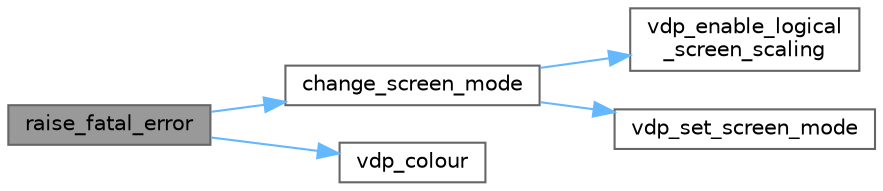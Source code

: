 digraph "raise_fatal_error"
{
 // LATEX_PDF_SIZE
  bgcolor="transparent";
  edge [fontname=Helvetica,fontsize=10,labelfontname=Helvetica,labelfontsize=10];
  node [fontname=Helvetica,fontsize=10,shape=box,height=0.2,width=0.4];
  rankdir="LR";
  Node1 [id="Node000001",label="raise_fatal_error",height=0.2,width=0.4,color="gray40", fillcolor="grey60", style="filled", fontcolor="black",tooltip=" "];
  Node1 -> Node2 [id="edge5_Node000001_Node000002",color="steelblue1",style="solid",tooltip=" "];
  Node2 [id="Node000002",label="change_screen_mode",height=0.2,width=0.4,color="grey40", fillcolor="white", style="filled",URL="$screen_8c.html#a4eb2cdd7711cbbd0d1fb3e2aa6fe653b",tooltip=" "];
  Node2 -> Node3 [id="edge6_Node000002_Node000003",color="steelblue1",style="solid",tooltip=" "];
  Node3 [id="Node000003",label="vdp_enable_logical\l_screen_scaling",height=0.2,width=0.4,color="grey40", fillcolor="white", style="filled",URL="$utils_8c.html#a606aa6336a757ee6ad2f3b446252b486",tooltip="Turn logical screen scaling on and off, where 1=on and 0=off."];
  Node2 -> Node4 [id="edge7_Node000002_Node000004",color="steelblue1",style="solid",tooltip=" "];
  Node4 [id="Node000004",label="vdp_set_screen_mode",height=0.2,width=0.4,color="grey40", fillcolor="white", style="filled",URL="$utils_8c.html#a2468052f8acab5e72b4b28e161cee0d0",tooltip="Changes the current screen mode."];
  Node1 -> Node5 [id="edge8_Node000001_Node000005",color="steelblue1",style="solid",tooltip=" "];
  Node5 [id="Node000005",label="vdp_colour",height=0.2,width=0.4,color="grey40", fillcolor="white", style="filled",URL="$utils_8c.html#ae9960bce2205e56728ef713d34a40206",tooltip="Changes the text colour."];
}
